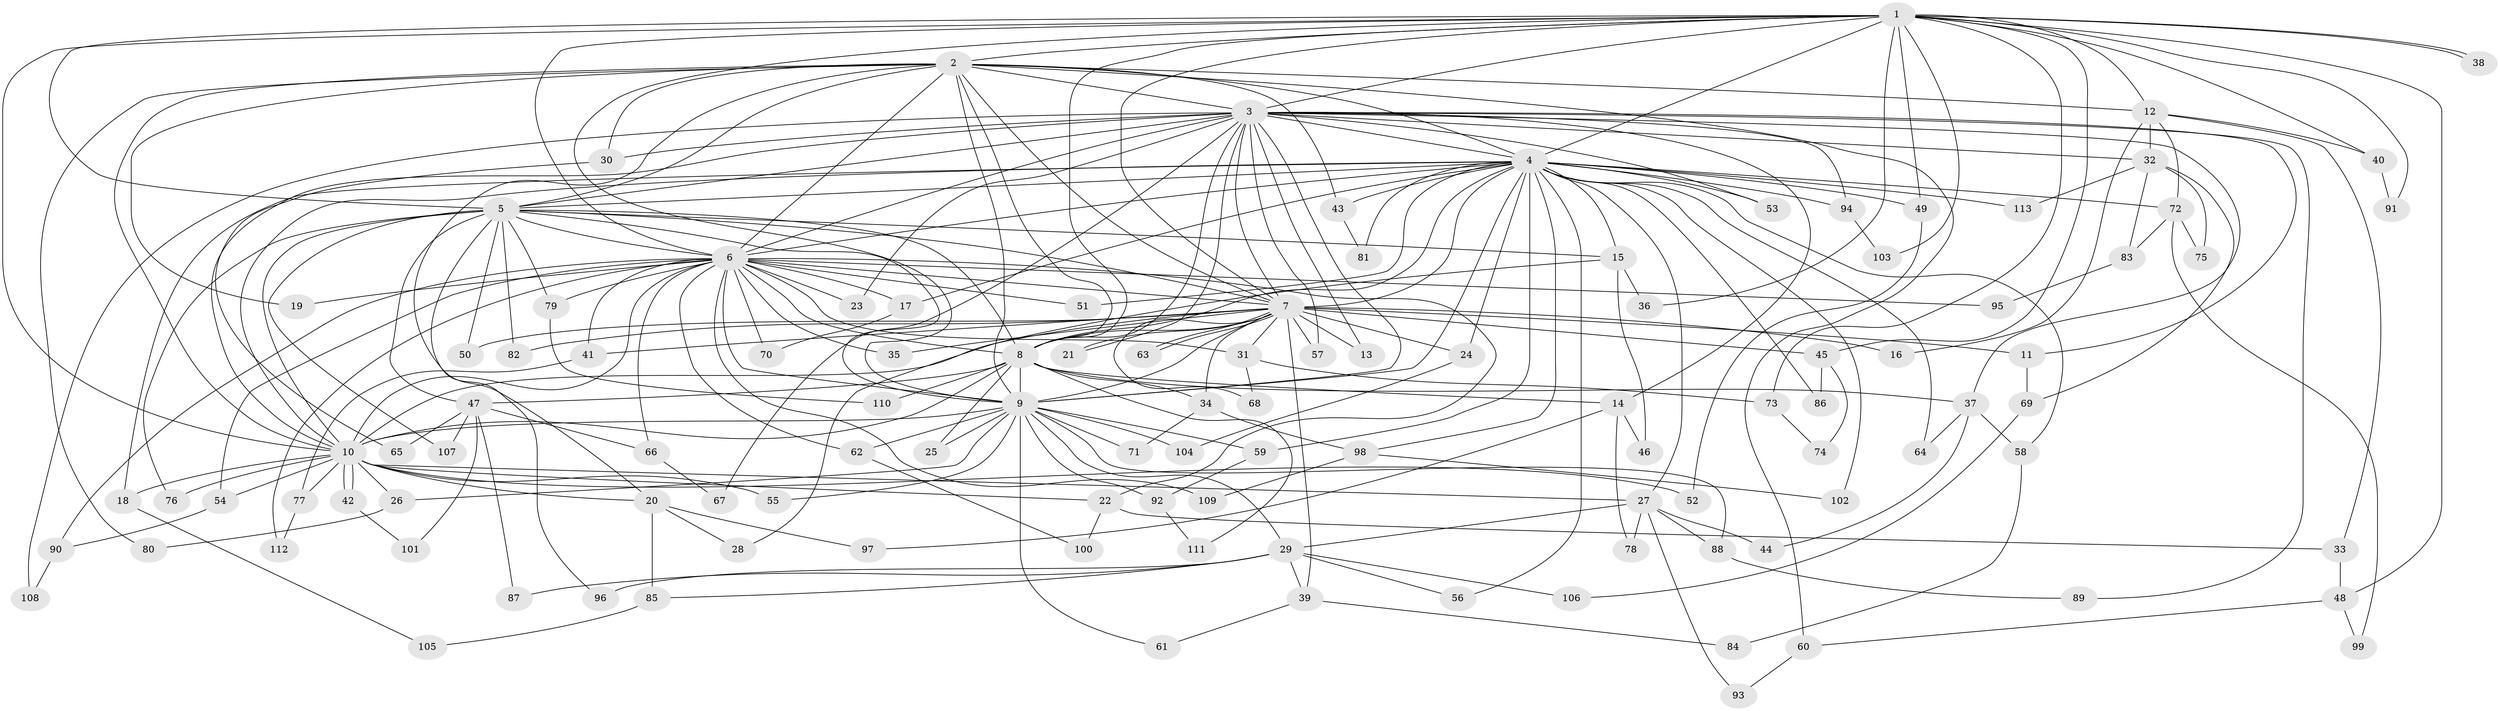 // coarse degree distribution, {12: 0.017543859649122806, 25: 0.017543859649122806, 10: 0.03508771929824561, 19: 0.017543859649122806, 18: 0.03508771929824561, 4: 0.10526315789473684, 5: 0.05263157894736842, 8: 0.05263157894736842, 2: 0.3684210526315789, 3: 0.21052631578947367, 7: 0.017543859649122806, 1: 0.07017543859649122}
// Generated by graph-tools (version 1.1) at 2025/49/03/04/25 22:49:22]
// undirected, 113 vertices, 251 edges
graph export_dot {
  node [color=gray90,style=filled];
  1;
  2;
  3;
  4;
  5;
  6;
  7;
  8;
  9;
  10;
  11;
  12;
  13;
  14;
  15;
  16;
  17;
  18;
  19;
  20;
  21;
  22;
  23;
  24;
  25;
  26;
  27;
  28;
  29;
  30;
  31;
  32;
  33;
  34;
  35;
  36;
  37;
  38;
  39;
  40;
  41;
  42;
  43;
  44;
  45;
  46;
  47;
  48;
  49;
  50;
  51;
  52;
  53;
  54;
  55;
  56;
  57;
  58;
  59;
  60;
  61;
  62;
  63;
  64;
  65;
  66;
  67;
  68;
  69;
  70;
  71;
  72;
  73;
  74;
  75;
  76;
  77;
  78;
  79;
  80;
  81;
  82;
  83;
  84;
  85;
  86;
  87;
  88;
  89;
  90;
  91;
  92;
  93;
  94;
  95;
  96;
  97;
  98;
  99;
  100;
  101;
  102;
  103;
  104;
  105;
  106;
  107;
  108;
  109;
  110;
  111;
  112;
  113;
  1 -- 2;
  1 -- 3;
  1 -- 4;
  1 -- 5;
  1 -- 6;
  1 -- 7;
  1 -- 8;
  1 -- 9;
  1 -- 10;
  1 -- 12;
  1 -- 36;
  1 -- 38;
  1 -- 38;
  1 -- 40;
  1 -- 45;
  1 -- 48;
  1 -- 49;
  1 -- 73;
  1 -- 91;
  1 -- 103;
  2 -- 3;
  2 -- 4;
  2 -- 5;
  2 -- 6;
  2 -- 7;
  2 -- 8;
  2 -- 9;
  2 -- 10;
  2 -- 12;
  2 -- 19;
  2 -- 20;
  2 -- 30;
  2 -- 43;
  2 -- 60;
  2 -- 80;
  3 -- 4;
  3 -- 5;
  3 -- 6;
  3 -- 7;
  3 -- 8;
  3 -- 9;
  3 -- 10;
  3 -- 11;
  3 -- 13;
  3 -- 14;
  3 -- 21;
  3 -- 23;
  3 -- 30;
  3 -- 32;
  3 -- 37;
  3 -- 53;
  3 -- 57;
  3 -- 67;
  3 -- 89;
  3 -- 94;
  3 -- 108;
  4 -- 5;
  4 -- 6;
  4 -- 7;
  4 -- 8;
  4 -- 9;
  4 -- 10;
  4 -- 15;
  4 -- 17;
  4 -- 18;
  4 -- 24;
  4 -- 27;
  4 -- 43;
  4 -- 49;
  4 -- 51;
  4 -- 53;
  4 -- 56;
  4 -- 58;
  4 -- 59;
  4 -- 64;
  4 -- 72;
  4 -- 81;
  4 -- 86;
  4 -- 94;
  4 -- 98;
  4 -- 102;
  4 -- 113;
  5 -- 6;
  5 -- 7;
  5 -- 8;
  5 -- 9;
  5 -- 10;
  5 -- 15;
  5 -- 47;
  5 -- 50;
  5 -- 76;
  5 -- 79;
  5 -- 82;
  5 -- 96;
  5 -- 107;
  6 -- 7;
  6 -- 8;
  6 -- 9;
  6 -- 10;
  6 -- 17;
  6 -- 19;
  6 -- 22;
  6 -- 23;
  6 -- 31;
  6 -- 35;
  6 -- 41;
  6 -- 51;
  6 -- 54;
  6 -- 62;
  6 -- 66;
  6 -- 70;
  6 -- 79;
  6 -- 90;
  6 -- 95;
  6 -- 109;
  6 -- 112;
  7 -- 8;
  7 -- 9;
  7 -- 10;
  7 -- 11;
  7 -- 13;
  7 -- 16;
  7 -- 21;
  7 -- 24;
  7 -- 31;
  7 -- 34;
  7 -- 35;
  7 -- 39;
  7 -- 41;
  7 -- 45;
  7 -- 50;
  7 -- 57;
  7 -- 63;
  7 -- 63;
  7 -- 68;
  7 -- 82;
  8 -- 9;
  8 -- 10;
  8 -- 14;
  8 -- 25;
  8 -- 34;
  8 -- 37;
  8 -- 47;
  8 -- 110;
  8 -- 111;
  9 -- 10;
  9 -- 25;
  9 -- 26;
  9 -- 29;
  9 -- 55;
  9 -- 59;
  9 -- 61;
  9 -- 62;
  9 -- 71;
  9 -- 88;
  9 -- 92;
  9 -- 104;
  10 -- 18;
  10 -- 20;
  10 -- 22;
  10 -- 26;
  10 -- 27;
  10 -- 42;
  10 -- 42;
  10 -- 52;
  10 -- 54;
  10 -- 55;
  10 -- 76;
  10 -- 77;
  11 -- 69;
  12 -- 16;
  12 -- 32;
  12 -- 33;
  12 -- 40;
  12 -- 72;
  14 -- 46;
  14 -- 78;
  14 -- 97;
  15 -- 28;
  15 -- 36;
  15 -- 46;
  17 -- 70;
  18 -- 105;
  20 -- 28;
  20 -- 85;
  20 -- 97;
  22 -- 33;
  22 -- 100;
  24 -- 104;
  26 -- 80;
  27 -- 29;
  27 -- 44;
  27 -- 78;
  27 -- 88;
  27 -- 93;
  29 -- 39;
  29 -- 56;
  29 -- 85;
  29 -- 87;
  29 -- 96;
  29 -- 106;
  30 -- 65;
  31 -- 68;
  31 -- 73;
  32 -- 69;
  32 -- 75;
  32 -- 83;
  32 -- 113;
  33 -- 48;
  34 -- 71;
  34 -- 98;
  37 -- 44;
  37 -- 58;
  37 -- 64;
  39 -- 61;
  39 -- 84;
  40 -- 91;
  41 -- 77;
  42 -- 101;
  43 -- 81;
  45 -- 74;
  45 -- 86;
  47 -- 65;
  47 -- 66;
  47 -- 87;
  47 -- 101;
  47 -- 107;
  48 -- 60;
  48 -- 99;
  49 -- 52;
  54 -- 90;
  58 -- 84;
  59 -- 92;
  60 -- 93;
  62 -- 100;
  66 -- 67;
  69 -- 106;
  72 -- 75;
  72 -- 83;
  72 -- 99;
  73 -- 74;
  77 -- 112;
  79 -- 110;
  83 -- 95;
  85 -- 105;
  88 -- 89;
  90 -- 108;
  92 -- 111;
  94 -- 103;
  98 -- 102;
  98 -- 109;
}
